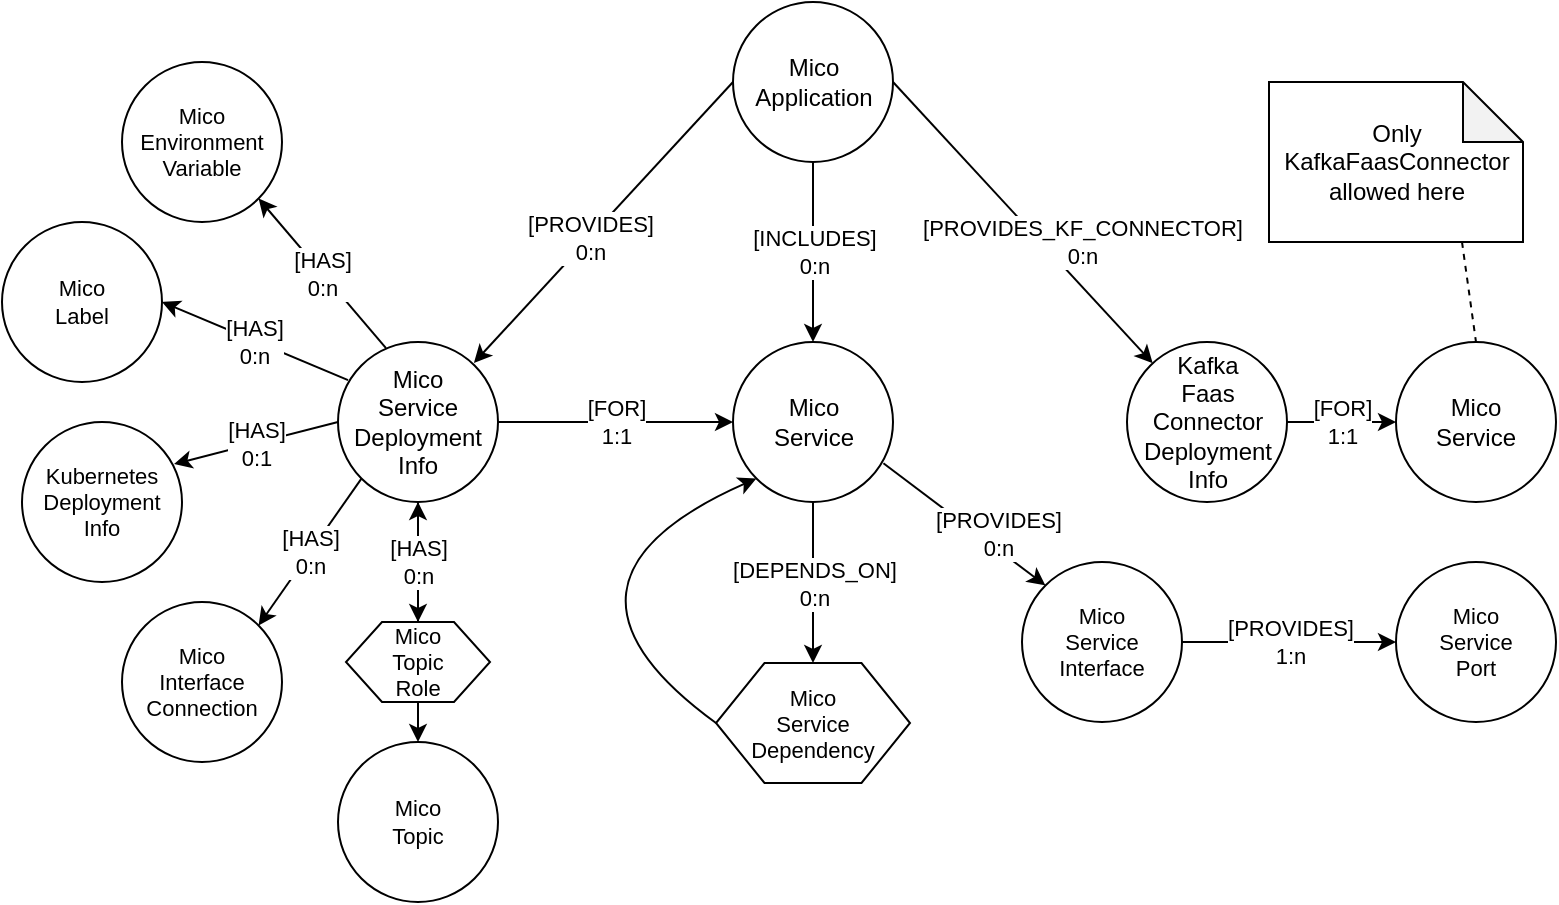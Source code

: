 <mxfile version="11.1.5" type="device" pages="1"><diagram id="mZoN9dao9msM_OIEfdIq" name="Page-1"><mxGraphModel dx="782" dy="435" grid="1" gridSize="10" guides="1" tooltips="1" connect="1" arrows="1" fold="1" page="1" pageScale="1" pageWidth="827" pageHeight="1169" math="0" shadow="0"><root><mxCell id="0"/><mxCell id="1" parent="0"/><mxCell id="yld8ct5cMEyIErXaIzqg-48" value="[PROVIDES]&lt;br&gt;0:n&lt;br&gt;" style="endArrow=classic;html=1;fontSize=11;exitX=0.94;exitY=0.758;exitDx=0;exitDy=0;entryX=0;entryY=0;entryDx=0;entryDy=0;exitPerimeter=0;" parent="1" source="yld8ct5cMEyIErXaIzqg-9" edge="1" target="yld8ct5cMEyIErXaIzqg-47"><mxGeometry x="0.32" y="6" width="50" height="50" relative="1" as="geometry"><mxPoint x="522.5" y="420" as="sourcePoint"/><mxPoint x="578.5" y="220" as="targetPoint"/><mxPoint as="offset"/></mxGeometry></mxCell><mxCell id="yld8ct5cMEyIErXaIzqg-21" value="[PROVIDES]&lt;br&gt;0:n&lt;br&gt;" style="rounded=0;orthogonalLoop=1;jettySize=auto;html=1;fontSize=11;exitX=0;exitY=0.5;exitDx=0;exitDy=0;" parent="1" source="yld8ct5cMEyIErXaIzqg-2" edge="1"><mxGeometry x="0.099" y="-1" relative="1" as="geometry"><mxPoint y="1" as="offset"/><mxPoint x="387.009" y="139.521" as="sourcePoint"/><mxPoint x="285.95" y="250.442" as="targetPoint"/></mxGeometry></mxCell><mxCell id="yld8ct5cMEyIErXaIzqg-2" value="Mico&lt;br&gt;Application" style="ellipse;whiteSpace=wrap;html=1;aspect=fixed;" parent="1" vertex="1"><mxGeometry x="415.5" y="70" width="80" height="80" as="geometry"/></mxCell><mxCell id="yld8ct5cMEyIErXaIzqg-20" value="Mico&lt;br&gt;Service&lt;br&gt;Deployment&lt;br&gt;Info&lt;br&gt;" style="ellipse;whiteSpace=wrap;html=1;aspect=fixed;" parent="1" vertex="1"><mxGeometry x="218" y="240" width="80" height="80" as="geometry"/></mxCell><mxCell id="yld8ct5cMEyIErXaIzqg-8" value="[INCLUDES]&lt;br&gt;0:n&lt;br&gt;" style="endArrow=classic;html=1;entryX=0.5;entryY=0;entryDx=0;entryDy=0;exitX=0.5;exitY=1;exitDx=0;exitDy=0;" parent="1" source="yld8ct5cMEyIErXaIzqg-2" target="yld8ct5cMEyIErXaIzqg-9" edge="1"><mxGeometry width="50" height="50" relative="1" as="geometry"><mxPoint x="392.5" y="100" as="sourcePoint"/><mxPoint x="222.5" y="175" as="targetPoint"/></mxGeometry></mxCell><mxCell id="yld8ct5cMEyIErXaIzqg-9" value="Mico&lt;br&gt;Service&lt;br&gt;" style="ellipse;whiteSpace=wrap;html=1;aspect=fixed;" parent="1" vertex="1"><mxGeometry x="415.5" y="240" width="80" height="80" as="geometry"/></mxCell><mxCell id="yld8ct5cMEyIErXaIzqg-24" value="[FOR]&lt;br&gt;1:1&lt;br&gt;" style="endArrow=classic;html=1;fontSize=11;entryX=0;entryY=0.5;entryDx=0;entryDy=0;exitX=1;exitY=0.5;exitDx=0;exitDy=0;" parent="1" source="yld8ct5cMEyIErXaIzqg-20" target="yld8ct5cMEyIErXaIzqg-9" edge="1"><mxGeometry width="50" height="50" relative="1" as="geometry"><mxPoint x="210" y="450" as="sourcePoint"/><mxPoint x="260" y="400" as="targetPoint"/></mxGeometry></mxCell><mxCell id="yld8ct5cMEyIErXaIzqg-27" value="Mico&lt;br&gt;Environment&lt;br&gt;Variable&lt;br&gt;" style="ellipse;whiteSpace=wrap;html=1;aspect=fixed;fontSize=11;" parent="1" vertex="1"><mxGeometry x="110" y="100" width="80" height="80" as="geometry"/></mxCell><mxCell id="yld8ct5cMEyIErXaIzqg-29" value="[HAS]&lt;br&gt;0:n&lt;br&gt;" style="endArrow=classic;html=1;fontSize=11;exitX=0.3;exitY=0.038;exitDx=0;exitDy=0;entryX=1;entryY=1;entryDx=0;entryDy=0;exitPerimeter=0;" parent="1" source="yld8ct5cMEyIErXaIzqg-20" target="yld8ct5cMEyIErXaIzqg-27" edge="1"><mxGeometry width="50" height="50" relative="1" as="geometry"><mxPoint x="150" y="430" as="sourcePoint"/><mxPoint x="200" y="380" as="targetPoint"/></mxGeometry></mxCell><mxCell id="yld8ct5cMEyIErXaIzqg-31" value="Mico&lt;br&gt;Label&lt;br&gt;" style="ellipse;whiteSpace=wrap;html=1;aspect=fixed;fontSize=11;" parent="1" vertex="1"><mxGeometry x="50" y="180" width="80" height="80" as="geometry"/></mxCell><mxCell id="yld8ct5cMEyIErXaIzqg-32" value="[HAS]&lt;br&gt;0:n&lt;br&gt;" style="endArrow=classic;html=1;fontSize=11;exitX=0.063;exitY=0.238;exitDx=0;exitDy=0;entryX=1;entryY=0.5;entryDx=0;entryDy=0;exitPerimeter=0;" parent="1" source="yld8ct5cMEyIErXaIzqg-20" target="yld8ct5cMEyIErXaIzqg-31" edge="1"><mxGeometry width="50" height="50" relative="1" as="geometry"><mxPoint x="190" y="430" as="sourcePoint"/><mxPoint x="190" y="530" as="targetPoint"/></mxGeometry></mxCell><mxCell id="yld8ct5cMEyIErXaIzqg-33" value="Mico&lt;br&gt;Topic&lt;br&gt;" style="ellipse;whiteSpace=wrap;html=1;aspect=fixed;fontSize=11;" parent="1" vertex="1"><mxGeometry x="218" y="440" width="80" height="80" as="geometry"/></mxCell><mxCell id="yld8ct5cMEyIErXaIzqg-34" value="" style="endArrow=classic;html=1;fontSize=11;exitX=0.5;exitY=1;exitDx=0;exitDy=0;entryX=0.5;entryY=0;entryDx=0;entryDy=0;" parent="1" source="yld8ct5cMEyIErXaIzqg-43" target="yld8ct5cMEyIErXaIzqg-33" edge="1"><mxGeometry width="50" height="50" relative="1" as="geometry"><mxPoint x="230" y="580" as="sourcePoint"/><mxPoint x="230" y="680" as="targetPoint"/></mxGeometry></mxCell><mxCell id="jaiyvjEqRWDVoZmZ5MSv-4" value="" style="edgeStyle=orthogonalEdgeStyle;rounded=0;orthogonalLoop=1;jettySize=auto;html=1;" parent="1" source="yld8ct5cMEyIErXaIzqg-43" target="yld8ct5cMEyIErXaIzqg-20" edge="1"><mxGeometry relative="1" as="geometry"/></mxCell><mxCell id="yld8ct5cMEyIErXaIzqg-43" value="Mico&lt;br&gt;Topic&lt;br&gt;Role&lt;br&gt;" style="shape=hexagon;perimeter=hexagonPerimeter2;whiteSpace=wrap;html=1;fontSize=11;rounded=0;shadow=0;comic=0;gradientColor=none;" parent="1" vertex="1"><mxGeometry x="222" y="380" width="72" height="40" as="geometry"/></mxCell><mxCell id="yld8ct5cMEyIErXaIzqg-44" value="[HAS]&lt;br&gt;0:n&lt;br&gt;" style="endArrow=classic;html=1;fontSize=11;exitX=0.5;exitY=1;exitDx=0;exitDy=0;entryX=0.5;entryY=0;entryDx=0;entryDy=0;" parent="1" source="yld8ct5cMEyIErXaIzqg-20" target="yld8ct5cMEyIErXaIzqg-43" edge="1"><mxGeometry width="50" height="50" relative="1" as="geometry"><mxPoint x="212" y="308" as="sourcePoint"/><mxPoint x="261" y="512" as="targetPoint"/></mxGeometry></mxCell><mxCell id="yld8ct5cMEyIErXaIzqg-47" value="Mico&lt;br&gt;Service&lt;br&gt;Interface&lt;br&gt;" style="ellipse;whiteSpace=wrap;html=1;aspect=fixed;rounded=0;shadow=0;comic=0;gradientColor=none;fontSize=11;" parent="1" vertex="1"><mxGeometry x="560" y="350" width="80" height="80" as="geometry"/></mxCell><mxCell id="yld8ct5cMEyIErXaIzqg-49" value="Mico&lt;br&gt;Service&lt;br&gt;Port" style="ellipse;whiteSpace=wrap;html=1;aspect=fixed;rounded=0;shadow=0;comic=0;gradientColor=none;fontSize=11;" parent="1" vertex="1"><mxGeometry x="747" y="350" width="80" height="80" as="geometry"/></mxCell><mxCell id="yld8ct5cMEyIErXaIzqg-50" value="[PROVIDES]&lt;br&gt;1:n&lt;br&gt;" style="endArrow=classic;html=1;fontSize=11;entryX=0;entryY=0.5;entryDx=0;entryDy=0;exitX=1;exitY=0.5;exitDx=0;exitDy=0;" parent="1" source="yld8ct5cMEyIErXaIzqg-47" target="yld8ct5cMEyIErXaIzqg-49" edge="1"><mxGeometry width="50" height="50" relative="1" as="geometry"><mxPoint x="572.5" y="380" as="sourcePoint"/><mxPoint x="622.5" y="330" as="targetPoint"/></mxGeometry></mxCell><mxCell id="yld8ct5cMEyIErXaIzqg-55" value="Kubernetes&lt;br&gt;Deployment&lt;br&gt;Info&lt;br&gt;" style="ellipse;whiteSpace=wrap;html=1;aspect=fixed;rounded=0;shadow=0;comic=0;gradientColor=none;fontSize=11;" parent="1" vertex="1"><mxGeometry x="60" y="280" width="80" height="80" as="geometry"/></mxCell><mxCell id="yld8ct5cMEyIErXaIzqg-58" value="Mico&lt;br&gt;Interface&lt;br&gt;Connection&lt;br&gt;" style="ellipse;whiteSpace=wrap;html=1;aspect=fixed;rounded=0;shadow=0;comic=0;gradientColor=none;fontSize=11;" parent="1" vertex="1"><mxGeometry x="110" y="370" width="80" height="80" as="geometry"/></mxCell><mxCell id="yld8ct5cMEyIErXaIzqg-59" value="[HAS]&lt;br&gt;0:1&lt;br&gt;" style="endArrow=classic;html=1;fontSize=11;entryX=0.95;entryY=0.263;entryDx=0;entryDy=0;entryPerimeter=0;exitX=0;exitY=0.5;exitDx=0;exitDy=0;" parent="1" source="yld8ct5cMEyIErXaIzqg-20" target="yld8ct5cMEyIErXaIzqg-55" edge="1"><mxGeometry width="50" height="50" relative="1" as="geometry"><mxPoint x="210" y="280" as="sourcePoint"/><mxPoint x="153" y="220" as="targetPoint"/></mxGeometry></mxCell><mxCell id="yld8ct5cMEyIErXaIzqg-60" value="[HAS]&lt;br&gt;0:n&lt;br&gt;" style="endArrow=classic;html=1;fontSize=11;exitX=0;exitY=1;exitDx=0;exitDy=0;entryX=1;entryY=0;entryDx=0;entryDy=0;" parent="1" source="yld8ct5cMEyIErXaIzqg-20" target="yld8ct5cMEyIErXaIzqg-58" edge="1"><mxGeometry width="50" height="50" relative="1" as="geometry"><mxPoint x="210" y="250" as="sourcePoint"/><mxPoint x="149" y="301" as="targetPoint"/></mxGeometry></mxCell><mxCell id="qDwrJkEUyZEJO0BhmKKX-7" value="Kafka&lt;br&gt;Faas&lt;br&gt;Connector&lt;br&gt;Deployment&lt;br&gt;Info" style="ellipse;whiteSpace=wrap;html=1;aspect=fixed;" vertex="1" parent="1"><mxGeometry x="612.5" y="240" width="80" height="80" as="geometry"/></mxCell><mxCell id="qDwrJkEUyZEJO0BhmKKX-8" value="[FOR]&lt;br&gt;1:1" style="endArrow=classic;html=1;fontSize=11;exitX=1;exitY=0.5;exitDx=0;exitDy=0;entryX=0;entryY=0.5;entryDx=0;entryDy=0;" edge="1" parent="1" source="qDwrJkEUyZEJO0BhmKKX-7" target="qDwrJkEUyZEJO0BhmKKX-9"><mxGeometry width="50" height="50" relative="1" as="geometry"><mxPoint x="395" y="195" as="sourcePoint"/><mxPoint x="740" y="305" as="targetPoint"/></mxGeometry></mxCell><mxCell id="qDwrJkEUyZEJO0BhmKKX-9" value="Mico&lt;br&gt;Service" style="ellipse;whiteSpace=wrap;html=1;aspect=fixed;" vertex="1" parent="1"><mxGeometry x="747" y="240" width="80" height="80" as="geometry"/></mxCell><mxCell id="qDwrJkEUyZEJO0BhmKKX-10" value="[PROVIDES_KF_CONNECTOR]&lt;br&gt;0:n" style="rounded=0;orthogonalLoop=1;jettySize=auto;html=1;fontSize=11;exitX=1;exitY=0.5;exitDx=0;exitDy=0;" edge="1" parent="1" source="yld8ct5cMEyIErXaIzqg-2" target="qDwrJkEUyZEJO0BhmKKX-7"><mxGeometry x="0.284" y="15" relative="1" as="geometry"><mxPoint as="offset"/><mxPoint x="427" y="82" as="sourcePoint"/><mxPoint x="258" y="240" as="targetPoint"/></mxGeometry></mxCell><mxCell id="qDwrJkEUyZEJO0BhmKKX-16" value="Only KafkaFaasConnector allowed here" style="shape=note;whiteSpace=wrap;html=1;backgroundOutline=1;darkOpacity=0.05;" vertex="1" parent="1"><mxGeometry x="683.5" y="110" width="127" height="80" as="geometry"/></mxCell><mxCell id="qDwrJkEUyZEJO0BhmKKX-19" value="" style="endArrow=none;dashed=1;html=1;entryX=0.5;entryY=0;entryDx=0;entryDy=0;" edge="1" parent="1" target="qDwrJkEUyZEJO0BhmKKX-9"><mxGeometry width="50" height="50" relative="1" as="geometry"><mxPoint x="780" y="190" as="sourcePoint"/><mxPoint x="763.5" y="310" as="targetPoint"/></mxGeometry></mxCell><mxCell id="qDwrJkEUyZEJO0BhmKKX-25" value="[DEPENDS_ON]&lt;br&gt;0:n&lt;br style=&quot;font-size: 11px&quot;&gt;" style="edgeStyle=orthogonalEdgeStyle;rounded=0;orthogonalLoop=1;jettySize=auto;html=1;fontSize=11;entryX=0.5;entryY=0;entryDx=0;entryDy=0;exitX=0.5;exitY=1;exitDx=0;exitDy=0;" edge="1" parent="1" target="qDwrJkEUyZEJO0BhmKKX-26" source="yld8ct5cMEyIErXaIzqg-9"><mxGeometry x="0.0" relative="1" as="geometry"><mxPoint x="435.5" y="340.5" as="sourcePoint"/><mxPoint x="435.5" y="370.5" as="targetPoint"/><mxPoint as="offset"/></mxGeometry></mxCell><mxCell id="qDwrJkEUyZEJO0BhmKKX-26" value="Mico&lt;br&gt;Service&lt;br&gt;Dependency&lt;br&gt;" style="shape=hexagon;perimeter=hexagonPerimeter2;whiteSpace=wrap;html=1;fontSize=11;" vertex="1" parent="1"><mxGeometry x="407" y="400.5" width="97" height="60" as="geometry"/></mxCell><mxCell id="qDwrJkEUyZEJO0BhmKKX-27" value="" style="curved=1;endArrow=classic;html=1;exitX=0;exitY=0.5;exitDx=0;exitDy=0;entryX=0;entryY=1;entryDx=0;entryDy=0;" edge="1" parent="1" source="qDwrJkEUyZEJO0BhmKKX-26" target="yld8ct5cMEyIErXaIzqg-9"><mxGeometry width="50" height="50" relative="1" as="geometry"><mxPoint x="570" y="470.5" as="sourcePoint"/><mxPoint x="470.7" y="319.86" as="targetPoint"/><Array as="points"><mxPoint x="310" y="360"/></Array></mxGeometry></mxCell></root></mxGraphModel></diagram></mxfile>